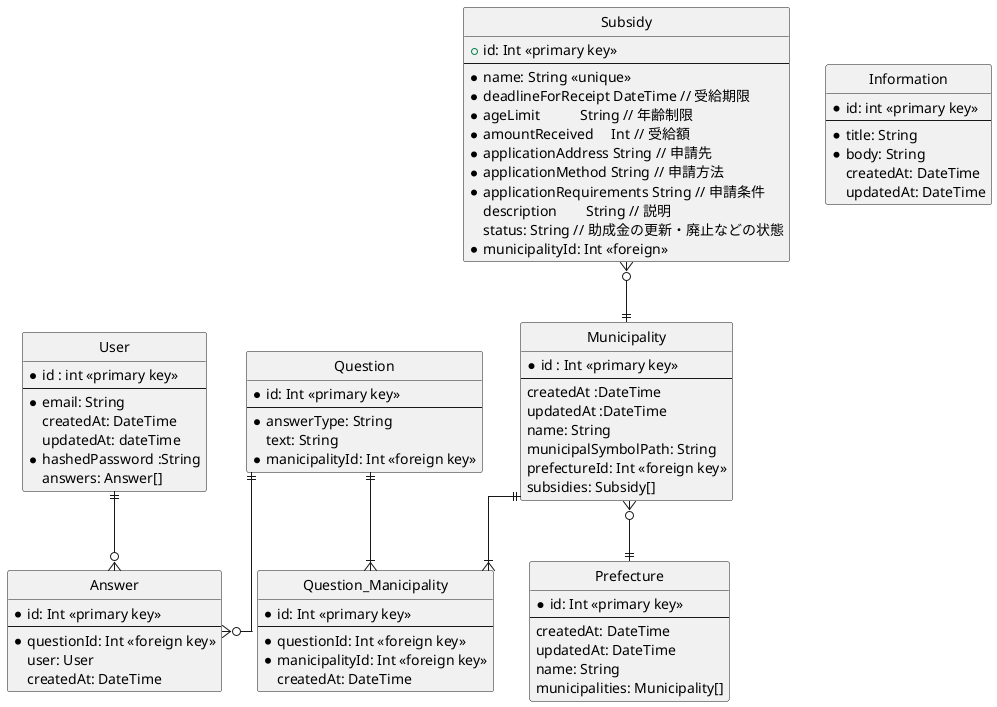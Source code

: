 @startuml failure-story

' hide the spot
hide circle

' avoid problems with angled crows feet
skinparam linetype ortho

entity "User" as user {
    *id : int <<primary key>>
    --
    *email: String
    createdAt: DateTime
    updatedAt: dateTime
    *hashedPassword :String
    answers: Answer[]
}

entity "Municipality" as manicipality {
    *id : Int <<primary key>>
    --
    createdAt :DateTime                  
    updatedAt :DateTime                  
    name: String
    municipalSymbolPath: String
    prefectureId: Int <<foreign key>>
    subsidies: Subsidy[]
}

entity "Information" as information {
    *id: int <<primary key>>
    --
    *title: String
    *body: String
    createdAt: DateTime
    updatedAt: DateTime
}

entity "Prefecture" as prefecture {
    *id: Int <<primary key>>
    --
    createdAt: DateTime
    updatedAt: DateTime
    name: String
    municipalities: Municipality[]
}

entity "Subsidy" as subsidy {
    +id: Int <<primary key>>
  --
    *name: String <<unique>>
    *deadlineForReceipt DateTime // 受給期限
    *ageLimit           String // 年齢制限
    *amountReceived     Int // 受給額
    *applicationAddress String // 申請先
    *applicationMethod String // 申請方法
    *applicationRequirements String // 申請条件
    description        String // 説明
    status: String // 助成金の更新・廃止などの状態
    *municipalityId: Int <<foreign>>
}

' 一問一答の質問
entity "Question" as question {
    *id: Int <<primary key>>
    --
    *answerType: String
    text: String
    *manicipalityId: Int <<foreign key>>
}

' ユーザーの答えを保存するテーブル
entity "Answer" as answer {
    *id: Int <<primary key>>
    --
    *questionId: Int <<foreign key>>
    user: User
    createdAt: DateTime
}

entity "Question_Manicipality" as questionOnManicipality {
    *id: Int <<primary key>> 
    --
    *questionId: Int <<foreign key>>
    *manicipalityId: Int <<foreign key>>
    createdAt: DateTime
}

manicipality }o--|| prefecture
question ||--o{ answer
question ||--|{ questionOnManicipality
manicipality ||--|{ questionOnManicipality
subsidy }o--|| manicipality
user ||--o{ answer



@enduml
